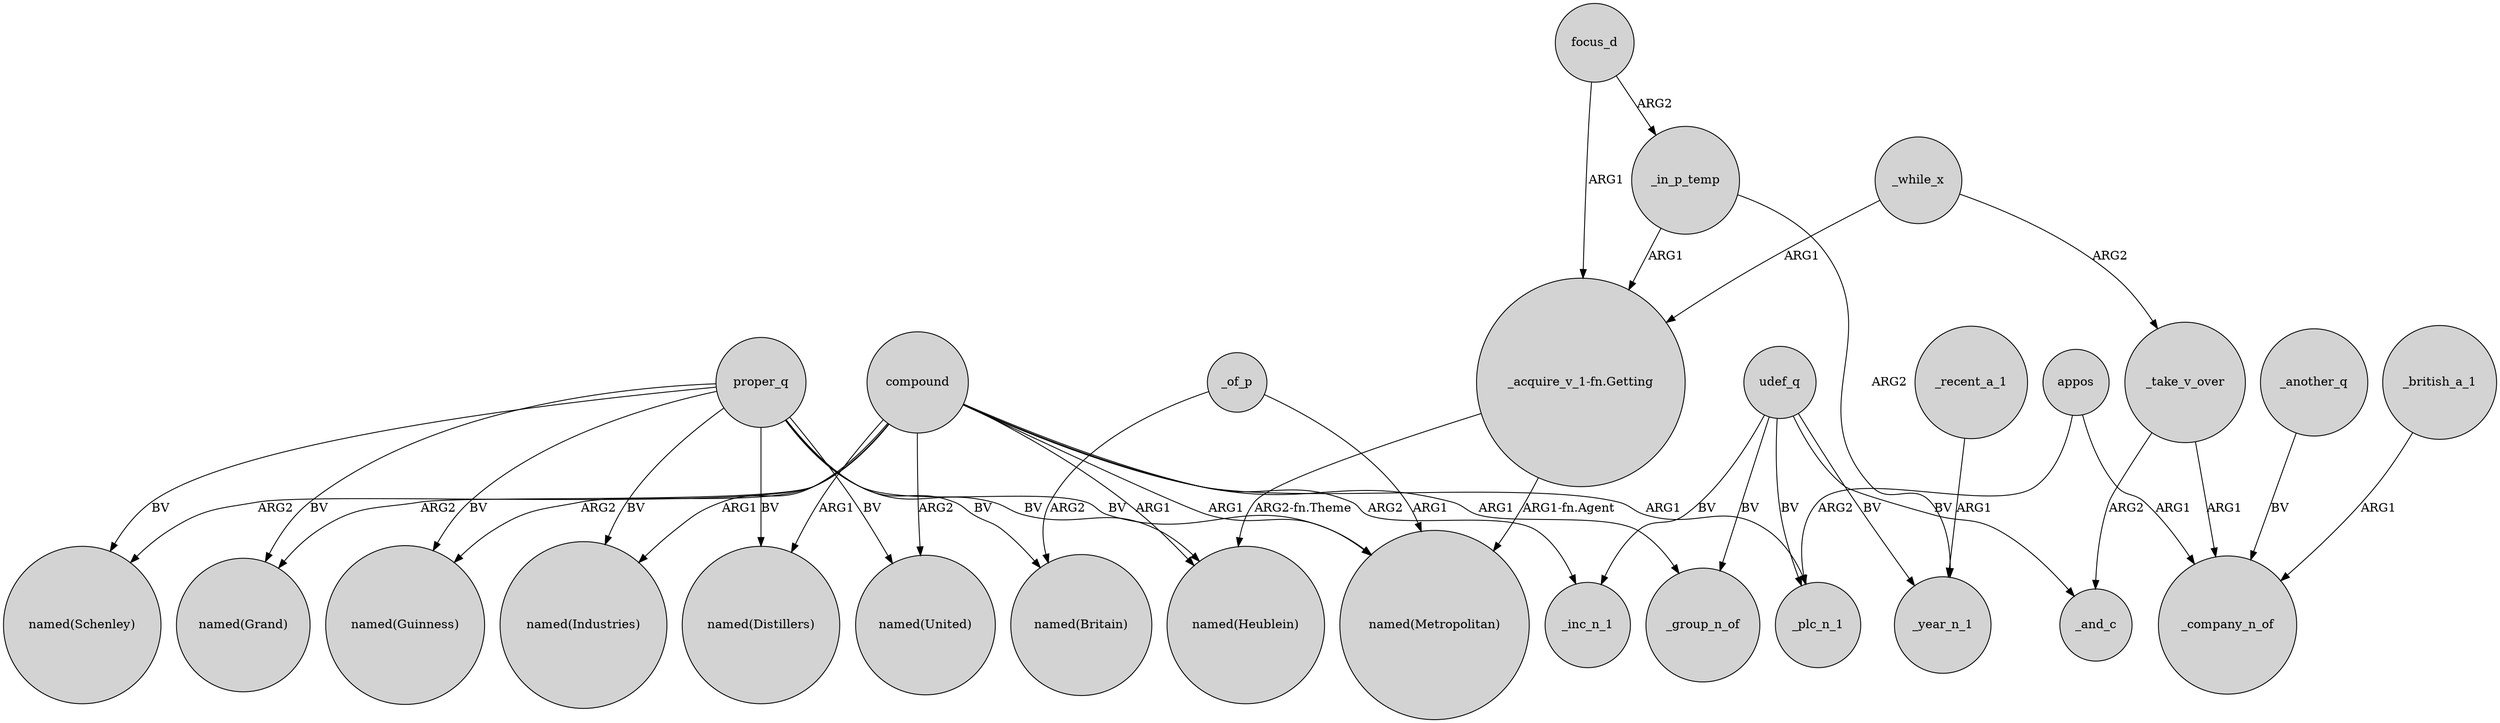 digraph {
	node [shape=circle style=filled]
	proper_q -> "named(Metropolitan)" [label=BV]
	compound -> "named(Industries)" [label=ARG1]
	focus_d -> _in_p_temp [label=ARG2]
	udef_q -> _inc_n_1 [label=BV]
	proper_q -> "named(Distillers)" [label=BV]
	proper_q -> "named(Schenley)" [label=BV]
	proper_q -> "named(Grand)" [label=BV]
	compound -> _plc_n_1 [label=ARG1]
	proper_q -> "named(Guinness)" [label=BV]
	_of_p -> "named(Metropolitan)" [label=ARG1]
	compound -> "named(Grand)" [label=ARG2]
	_while_x -> "_acquire_v_1-fn.Getting" [label=ARG1]
	compound -> "named(Schenley)" [label=ARG2]
	_while_x -> _take_v_over [label=ARG2]
	focus_d -> "_acquire_v_1-fn.Getting" [label=ARG1]
	compound -> "named(Metropolitan)" [label=ARG1]
	_of_p -> "named(Britain)" [label=ARG2]
	_in_p_temp -> _year_n_1 [label=ARG2]
	compound -> _group_n_of [label=ARG1]
	compound -> "named(Distillers)" [label=ARG1]
	_recent_a_1 -> _year_n_1 [label=ARG1]
	_another_q -> _company_n_of [label=BV]
	proper_q -> "named(United)" [label=BV]
	_take_v_over -> _and_c [label=ARG2]
	compound -> "named(Guinness)" [label=ARG2]
	_in_p_temp -> "_acquire_v_1-fn.Getting" [label=ARG1]
	"_acquire_v_1-fn.Getting" -> "named(Heublein)" [label="ARG2-fn.Theme"]
	appos -> _company_n_of [label=ARG1]
	udef_q -> _plc_n_1 [label=BV]
	udef_q -> _year_n_1 [label=BV]
	"_acquire_v_1-fn.Getting" -> "named(Metropolitan)" [label="ARG1-fn.Agent"]
	_take_v_over -> _company_n_of [label=ARG1]
	proper_q -> "named(Heublein)" [label=BV]
	compound -> "named(United)" [label=ARG2]
	compound -> "named(Heublein)" [label=ARG1]
	udef_q -> _and_c [label=BV]
	proper_q -> "named(Industries)" [label=BV]
	_british_a_1 -> _company_n_of [label=ARG1]
	compound -> _inc_n_1 [label=ARG2]
	udef_q -> _group_n_of [label=BV]
	appos -> _plc_n_1 [label=ARG2]
	proper_q -> "named(Britain)" [label=BV]
}
